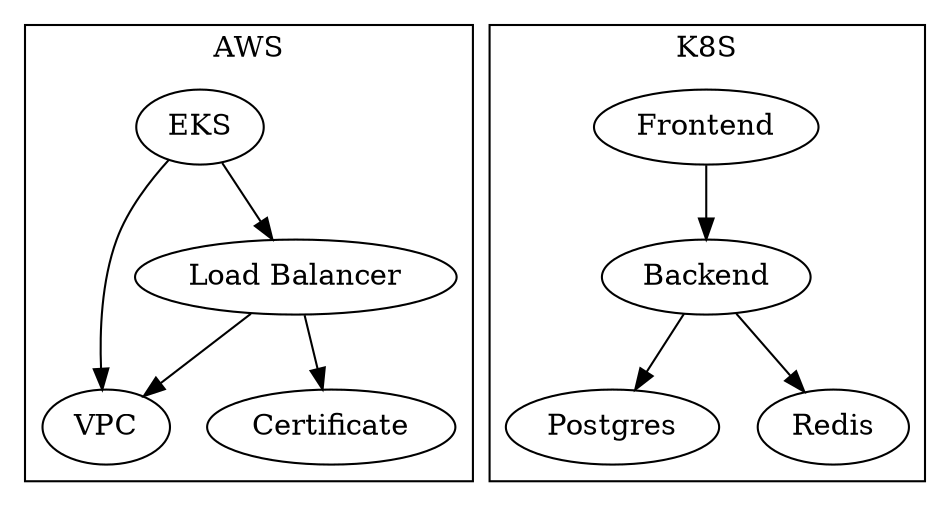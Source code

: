 digraph graphname {
  subgraph "cluster_mock-1" {
    label=AWS;
    "VPC"
    "EKS"
    "Certificate"
    "Load Balancer"
  }
  "Load Balancer" -> "VPC"
  "Load Balancer" -> "Certificate"
  "EKS" -> "Load Balancer"
  "EKS" -> "VPC"

  subgraph "cluster_k8s-2" {
    label=K8S
    "Frontend"
    "Backend"
    "Postgres"
    "Redis"
  }

  "Frontend" ->  "Backend"
  "Backend" -> "Postgres"
  "Backend" -> "Redis"
}